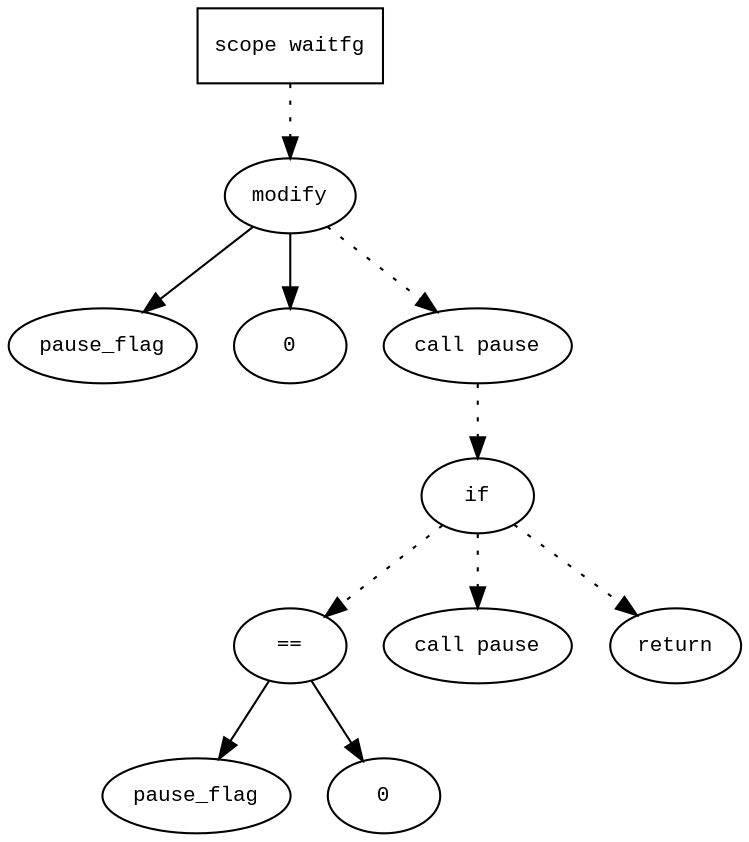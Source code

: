 digraph AST {
  graph [fontname="Times New Roman",fontsize=10];
  node  [fontname="Courier New",fontsize=10];
  edge  [fontname="Times New Roman",fontsize=10];

  node1 [label="scope waitfg",shape=box];
  node2 [label="modify",shape=ellipse];
  node3 [label="pause_flag",shape=ellipse];
  node2 -> node3;
  node4 [label="0",shape=ellipse];
  node2 -> node4;
  node1 -> node2 [style=dotted];
  node5 [label="call pause",shape=ellipse];
  node2 -> node5 [style=dotted];
  node6 [label="if",shape=ellipse];
  node5 -> node6 [style=dotted];
  node7 [label="==",shape=ellipse];
  node8 [label="pause_flag",shape=ellipse];
  node7 -> node8;
  node9 [label="0",shape=ellipse];
  node7 -> node9;
  node6 -> node7 [style=dotted];
  node10 [label="call pause",shape=ellipse];
  node6 -> node10 [style=dotted];
  node11 [label="return",shape=ellipse];
  node6 -> node11 [style=dotted];
} 